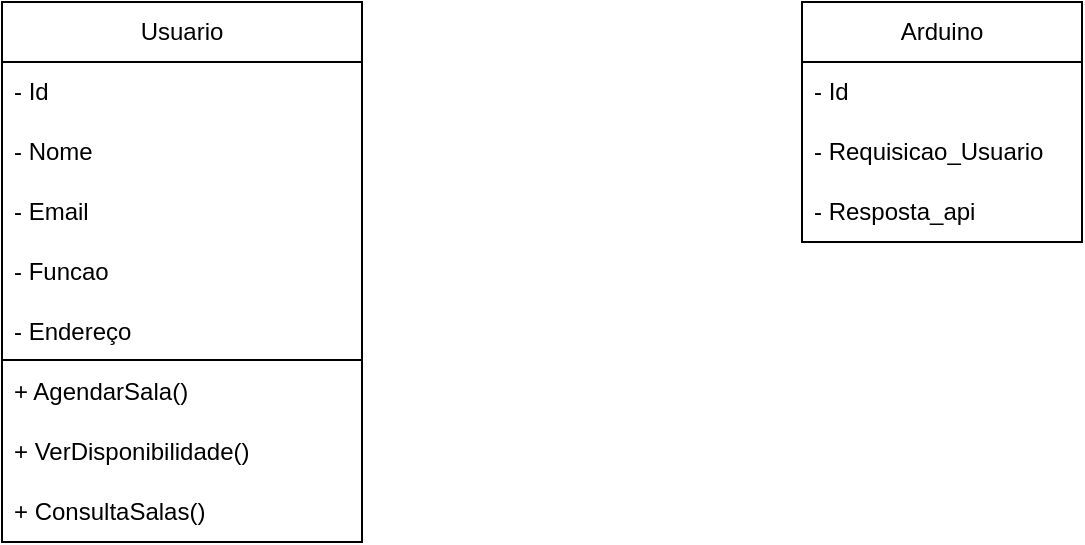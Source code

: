 <mxfile version="20.5.3" type="github">
  <diagram id="uJ_h--5rkCirAFm68wXX" name="Página-1">
    <mxGraphModel dx="1422" dy="754" grid="1" gridSize="10" guides="1" tooltips="1" connect="1" arrows="1" fold="1" page="1" pageScale="1" pageWidth="827" pageHeight="1169" math="0" shadow="0">
      <root>
        <mxCell id="0" />
        <mxCell id="1" parent="0" />
        <mxCell id="_sKwSko5dNfhKbqj-H7O-2" value="Usuario" style="swimlane;fontStyle=0;childLayout=stackLayout;horizontal=1;startSize=30;horizontalStack=0;resizeParent=1;resizeParentMax=0;resizeLast=0;collapsible=1;marginBottom=0;whiteSpace=wrap;html=1;" parent="1" vertex="1">
          <mxGeometry x="100" y="150" width="180" height="270" as="geometry" />
        </mxCell>
        <mxCell id="_sKwSko5dNfhKbqj-H7O-13" value="- Id" style="text;strokeColor=none;fillColor=none;align=left;verticalAlign=middle;spacingLeft=4;spacingRight=4;overflow=hidden;points=[[0,0.5],[1,0.5]];portConstraint=eastwest;rotatable=0;whiteSpace=wrap;html=1;" parent="_sKwSko5dNfhKbqj-H7O-2" vertex="1">
          <mxGeometry y="30" width="180" height="30" as="geometry" />
        </mxCell>
        <mxCell id="_sKwSko5dNfhKbqj-H7O-3" value="- Nome" style="text;strokeColor=none;fillColor=none;align=left;verticalAlign=middle;spacingLeft=4;spacingRight=4;overflow=hidden;points=[[0,0.5],[1,0.5]];portConstraint=eastwest;rotatable=0;whiteSpace=wrap;html=1;" parent="_sKwSko5dNfhKbqj-H7O-2" vertex="1">
          <mxGeometry y="60" width="180" height="30" as="geometry" />
        </mxCell>
        <mxCell id="_sKwSko5dNfhKbqj-H7O-4" value="- Email" style="text;strokeColor=none;fillColor=none;align=left;verticalAlign=middle;spacingLeft=4;spacingRight=4;overflow=hidden;points=[[0,0.5],[1,0.5]];portConstraint=eastwest;rotatable=0;whiteSpace=wrap;html=1;" parent="_sKwSko5dNfhKbqj-H7O-2" vertex="1">
          <mxGeometry y="90" width="180" height="30" as="geometry" />
        </mxCell>
        <mxCell id="_sKwSko5dNfhKbqj-H7O-5" value="- Funcao" style="text;strokeColor=none;fillColor=none;align=left;verticalAlign=middle;spacingLeft=4;spacingRight=4;overflow=hidden;points=[[0,0.5],[1,0.5]];portConstraint=eastwest;rotatable=0;whiteSpace=wrap;html=1;" parent="_sKwSko5dNfhKbqj-H7O-2" vertex="1">
          <mxGeometry y="120" width="180" height="30" as="geometry" />
        </mxCell>
        <mxCell id="-OLyuo6LLPuwV7Uf9QYw-6" value="- Endereço" style="text;strokeColor=none;fillColor=none;align=left;verticalAlign=middle;spacingLeft=4;spacingRight=4;overflow=hidden;points=[[0,0.5],[1,0.5]];portConstraint=eastwest;rotatable=0;whiteSpace=wrap;html=1;" vertex="1" parent="_sKwSko5dNfhKbqj-H7O-2">
          <mxGeometry y="150" width="180" height="30" as="geometry" />
        </mxCell>
        <mxCell id="-OLyuo6LLPuwV7Uf9QYw-14" value="" style="endArrow=none;html=1;rounded=0;" edge="1" parent="_sKwSko5dNfhKbqj-H7O-2">
          <mxGeometry width="50" height="50" relative="1" as="geometry">
            <mxPoint y="179" as="sourcePoint" />
            <mxPoint x="180" y="179" as="targetPoint" />
          </mxGeometry>
        </mxCell>
        <mxCell id="-OLyuo6LLPuwV7Uf9QYw-9" value="+ AgendarSala()" style="text;strokeColor=none;fillColor=none;align=left;verticalAlign=middle;spacingLeft=4;spacingRight=4;overflow=hidden;points=[[0,0.5],[1,0.5]];portConstraint=eastwest;rotatable=0;whiteSpace=wrap;html=1;" vertex="1" parent="_sKwSko5dNfhKbqj-H7O-2">
          <mxGeometry y="180" width="180" height="30" as="geometry" />
        </mxCell>
        <mxCell id="-OLyuo6LLPuwV7Uf9QYw-8" value="+ VerDisponibilidade()" style="text;strokeColor=none;fillColor=none;align=left;verticalAlign=middle;spacingLeft=4;spacingRight=4;overflow=hidden;points=[[0,0.5],[1,0.5]];portConstraint=eastwest;rotatable=0;whiteSpace=wrap;html=1;" vertex="1" parent="_sKwSko5dNfhKbqj-H7O-2">
          <mxGeometry y="210" width="180" height="30" as="geometry" />
        </mxCell>
        <mxCell id="_sKwSko5dNfhKbqj-H7O-6" value="+ ConsultaSalas()" style="text;strokeColor=none;fillColor=none;align=left;verticalAlign=middle;spacingLeft=4;spacingRight=4;overflow=hidden;points=[[0,0.5],[1,0.5]];portConstraint=eastwest;rotatable=0;whiteSpace=wrap;html=1;" parent="_sKwSko5dNfhKbqj-H7O-2" vertex="1">
          <mxGeometry y="240" width="180" height="30" as="geometry" />
        </mxCell>
        <mxCell id="-OLyuo6LLPuwV7Uf9QYw-1" value="Arduino" style="swimlane;fontStyle=0;childLayout=stackLayout;horizontal=1;startSize=30;horizontalStack=0;resizeParent=1;resizeParentMax=0;resizeLast=0;collapsible=1;marginBottom=0;whiteSpace=wrap;html=1;" vertex="1" parent="1">
          <mxGeometry x="500" y="150" width="140" height="120" as="geometry" />
        </mxCell>
        <mxCell id="-OLyuo6LLPuwV7Uf9QYw-2" value="- Id" style="text;strokeColor=none;fillColor=none;align=left;verticalAlign=middle;spacingLeft=4;spacingRight=4;overflow=hidden;points=[[0,0.5],[1,0.5]];portConstraint=eastwest;rotatable=0;whiteSpace=wrap;html=1;" vertex="1" parent="-OLyuo6LLPuwV7Uf9QYw-1">
          <mxGeometry y="30" width="140" height="30" as="geometry" />
        </mxCell>
        <mxCell id="-OLyuo6LLPuwV7Uf9QYw-4" value="- Requisicao_Usuario" style="text;strokeColor=none;fillColor=none;align=left;verticalAlign=middle;spacingLeft=4;spacingRight=4;overflow=hidden;points=[[0,0.5],[1,0.5]];portConstraint=eastwest;rotatable=0;whiteSpace=wrap;html=1;" vertex="1" parent="-OLyuo6LLPuwV7Uf9QYw-1">
          <mxGeometry y="60" width="140" height="30" as="geometry" />
        </mxCell>
        <mxCell id="-OLyuo6LLPuwV7Uf9QYw-3" value="- Resposta_api" style="text;strokeColor=none;fillColor=none;align=left;verticalAlign=middle;spacingLeft=4;spacingRight=4;overflow=hidden;points=[[0,0.5],[1,0.5]];portConstraint=eastwest;rotatable=0;whiteSpace=wrap;html=1;" vertex="1" parent="-OLyuo6LLPuwV7Uf9QYw-1">
          <mxGeometry y="90" width="140" height="30" as="geometry" />
        </mxCell>
      </root>
    </mxGraphModel>
  </diagram>
</mxfile>
